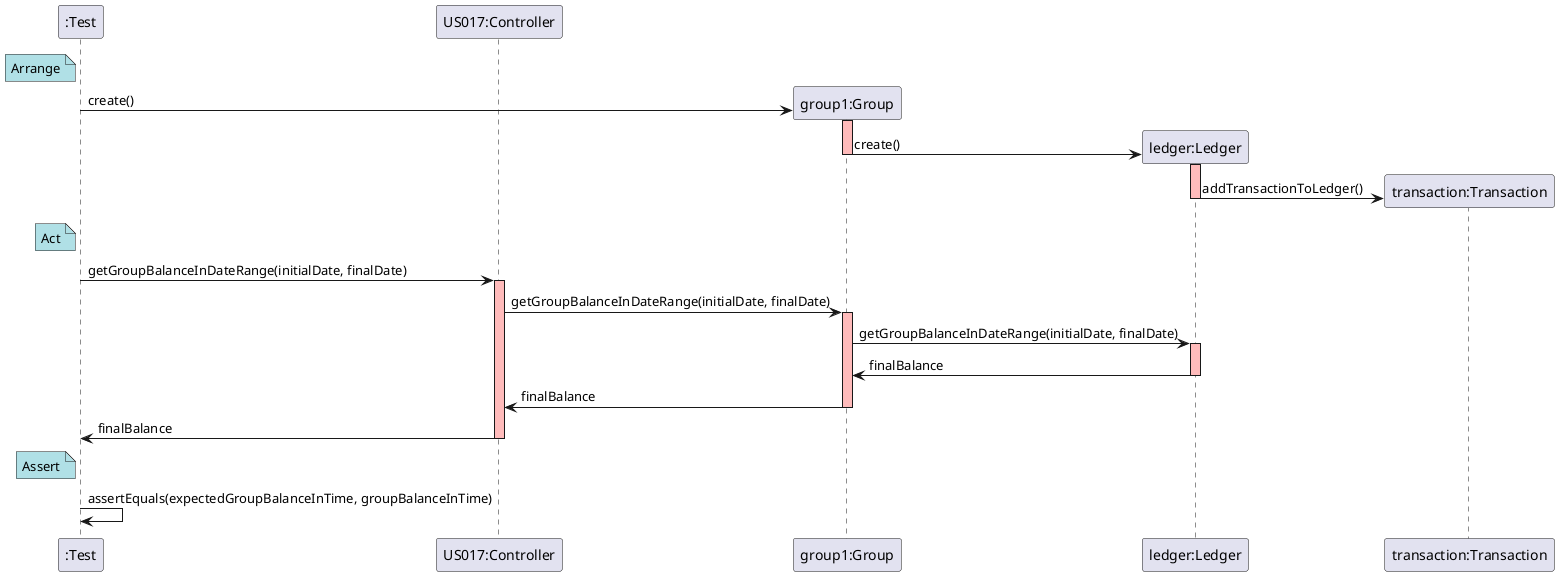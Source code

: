  @startuml
create ":Test"

note left of ":Test" #powderblue
	Arrange
end note
create "US017:Controller"

create "group1:Group"
":Test" -> "group1:Group" : create()
activate "group1:Group" #FFBBBB

create "ledger:Ledger"
"group1:Group" -> "ledger:Ledger" : create()
deactivate "group1:Group"
activate "ledger:Ledger" #FFBBBB

create "transaction:Transaction"
"ledger:Ledger" -> "transaction:Transaction" : addTransactionToLedger()
deactivate "ledger:Ledger"

note left of ":Test" #powderblue
	Act
end note

":Test" -> "US017:Controller" : getGroupBalanceInDateRange(initialDate, finalDate)
activate "US017:Controller" #FFBBBB
"US017:Controller" -> "group1:Group": getGroupBalanceInDateRange(initialDate, finalDate)
activate "group1:Group" #FFBBBB
"group1:Group" -> "ledger:Ledger": getGroupBalanceInDateRange(initialDate, finalDate)
activate "ledger:Ledger" #FFBBBB
"ledger:Ledger" -> "group1:Group" : finalBalance
deactivate "ledger:Ledger"
"group1:Group" -> "US017:Controller" : finalBalance
deactivate "group1:Group"
"US017:Controller" -> ":Test" : finalBalance
deactivate "US017:Controller"

note left of ":Test" #powderblue
	Assert
end note

":Test" -> ":Test" : assertEquals(expectedGroupBalanceInTime, groupBalanceInTime)

@enduml